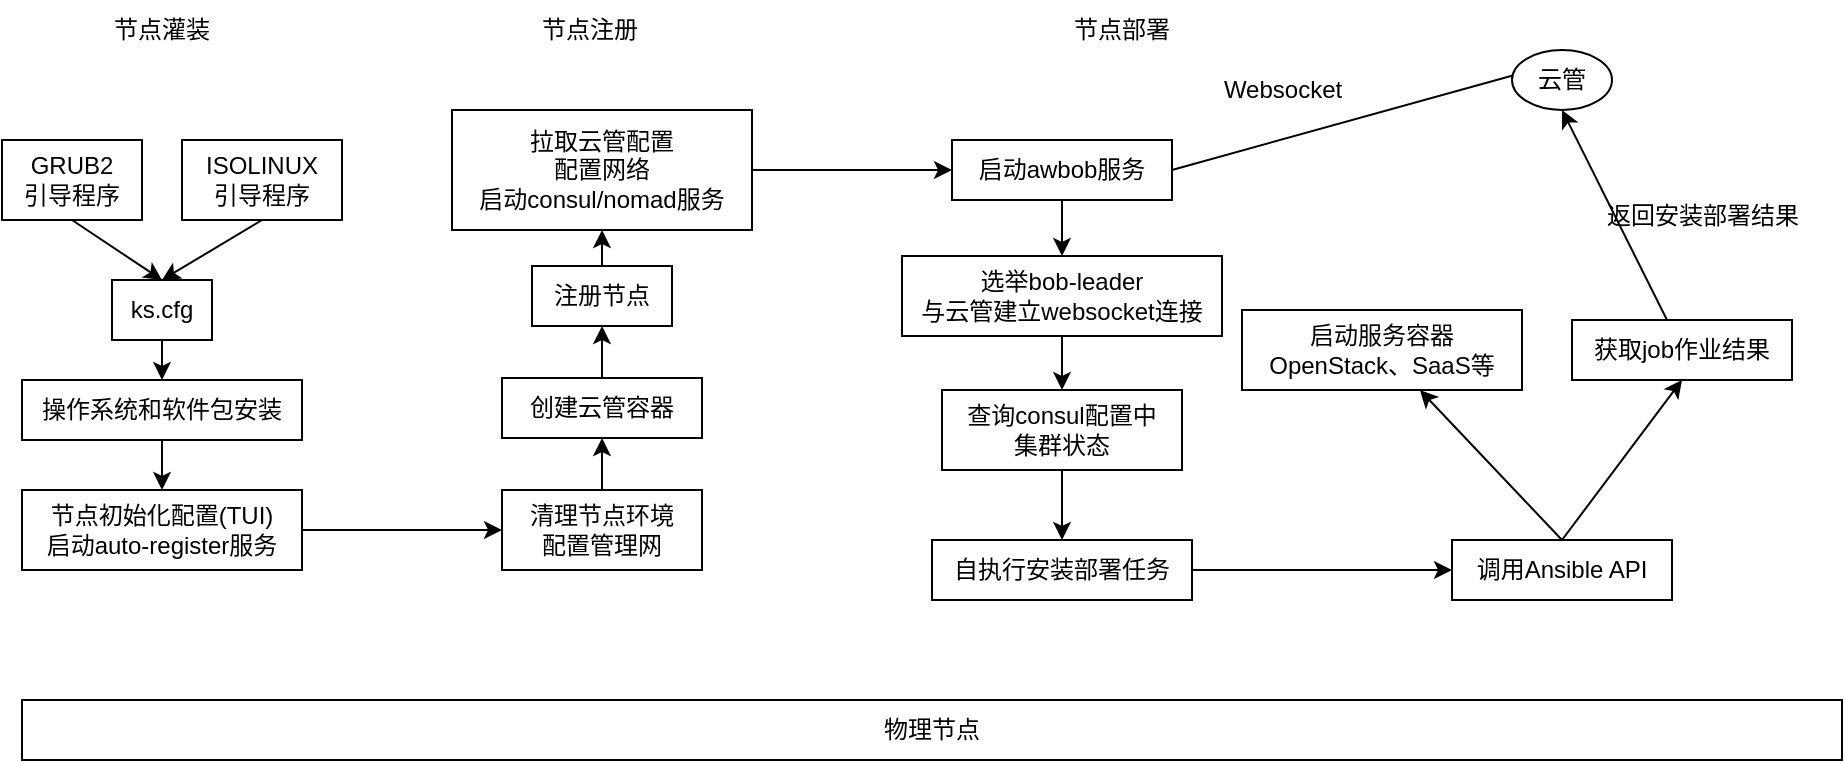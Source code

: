 <mxfile version="20.6.0" type="github">
  <diagram id="EwqAiMexF-4UJ-KyfhAE" name="第 1 页">
    <mxGraphModel dx="2062" dy="1146" grid="1" gridSize="10" guides="1" tooltips="1" connect="1" arrows="1" fold="1" page="1" pageScale="1" pageWidth="827" pageHeight="1169" math="1" shadow="0">
      <root>
        <mxCell id="0" />
        <mxCell id="1" parent="0" />
        <mxCell id="696KmnlqjqmfP4ftW0Q--1" style="html=1;exitX=0.5;exitY=1;exitDx=0;exitDy=0;entryX=0.5;entryY=0;entryDx=0;entryDy=0;" edge="1" parent="1" source="696KmnlqjqmfP4ftW0Q--2" target="696KmnlqjqmfP4ftW0Q--6">
          <mxGeometry relative="1" as="geometry" />
        </mxCell>
        <mxCell id="696KmnlqjqmfP4ftW0Q--2" value="GRUB2&lt;br&gt;引导程序" style="rounded=0;whiteSpace=wrap;html=1;" vertex="1" parent="1">
          <mxGeometry x="120" y="200" width="70" height="40" as="geometry" />
        </mxCell>
        <mxCell id="696KmnlqjqmfP4ftW0Q--3" style="html=1;exitX=0.5;exitY=1;exitDx=0;exitDy=0;entryX=0.5;entryY=0;entryDx=0;entryDy=0;" edge="1" parent="1" source="696KmnlqjqmfP4ftW0Q--4" target="696KmnlqjqmfP4ftW0Q--6">
          <mxGeometry relative="1" as="geometry">
            <mxPoint x="200" y="290" as="targetPoint" />
          </mxGeometry>
        </mxCell>
        <mxCell id="696KmnlqjqmfP4ftW0Q--4" value="ISOLINUX&lt;br&gt;引导程序" style="rounded=0;whiteSpace=wrap;html=1;" vertex="1" parent="1">
          <mxGeometry x="210" y="200" width="80" height="40" as="geometry" />
        </mxCell>
        <mxCell id="696KmnlqjqmfP4ftW0Q--5" value="" style="edgeStyle=none;html=1;" edge="1" parent="1" source="696KmnlqjqmfP4ftW0Q--6" target="696KmnlqjqmfP4ftW0Q--8">
          <mxGeometry relative="1" as="geometry" />
        </mxCell>
        <mxCell id="696KmnlqjqmfP4ftW0Q--6" value="ks.cfg" style="rounded=0;whiteSpace=wrap;html=1;" vertex="1" parent="1">
          <mxGeometry x="175" y="270" width="50" height="30" as="geometry" />
        </mxCell>
        <mxCell id="696KmnlqjqmfP4ftW0Q--7" value="" style="edgeStyle=none;html=1;" edge="1" parent="1" source="696KmnlqjqmfP4ftW0Q--8" target="696KmnlqjqmfP4ftW0Q--10">
          <mxGeometry relative="1" as="geometry" />
        </mxCell>
        <mxCell id="696KmnlqjqmfP4ftW0Q--8" value="操作系统和软件包安装" style="rounded=0;whiteSpace=wrap;html=1;" vertex="1" parent="1">
          <mxGeometry x="130" y="320" width="140" height="30" as="geometry" />
        </mxCell>
        <mxCell id="696KmnlqjqmfP4ftW0Q--9" value="" style="edgeStyle=none;html=1;" edge="1" parent="1" source="696KmnlqjqmfP4ftW0Q--10" target="696KmnlqjqmfP4ftW0Q--13">
          <mxGeometry relative="1" as="geometry" />
        </mxCell>
        <mxCell id="696KmnlqjqmfP4ftW0Q--10" value="节点初始化配置(TUI)&lt;br&gt;启动auto-register服务" style="rounded=0;whiteSpace=wrap;html=1;" vertex="1" parent="1">
          <mxGeometry x="130" y="375" width="140" height="40" as="geometry" />
        </mxCell>
        <mxCell id="696KmnlqjqmfP4ftW0Q--11" value="节点灌装" style="text;html=1;strokeColor=none;fillColor=none;align=center;verticalAlign=middle;whiteSpace=wrap;rounded=0;" vertex="1" parent="1">
          <mxGeometry x="165" y="130" width="70" height="30" as="geometry" />
        </mxCell>
        <mxCell id="696KmnlqjqmfP4ftW0Q--12" value="" style="edgeStyle=none;html=1;" edge="1" parent="1" source="696KmnlqjqmfP4ftW0Q--13" target="696KmnlqjqmfP4ftW0Q--15">
          <mxGeometry relative="1" as="geometry" />
        </mxCell>
        <mxCell id="696KmnlqjqmfP4ftW0Q--13" value="清理节点环境&lt;br&gt;配置管理网" style="rounded=0;whiteSpace=wrap;html=1;" vertex="1" parent="1">
          <mxGeometry x="370" y="375" width="100" height="40" as="geometry" />
        </mxCell>
        <mxCell id="696KmnlqjqmfP4ftW0Q--14" value="" style="edgeStyle=none;html=1;" edge="1" parent="1" source="696KmnlqjqmfP4ftW0Q--15" target="696KmnlqjqmfP4ftW0Q--17">
          <mxGeometry relative="1" as="geometry" />
        </mxCell>
        <mxCell id="696KmnlqjqmfP4ftW0Q--15" value="创建云管容器" style="rounded=0;whiteSpace=wrap;html=1;" vertex="1" parent="1">
          <mxGeometry x="370" y="319" width="100" height="30" as="geometry" />
        </mxCell>
        <mxCell id="696KmnlqjqmfP4ftW0Q--16" value="" style="edgeStyle=none;html=1;" edge="1" parent="1" source="696KmnlqjqmfP4ftW0Q--17" target="696KmnlqjqmfP4ftW0Q--19">
          <mxGeometry relative="1" as="geometry" />
        </mxCell>
        <mxCell id="696KmnlqjqmfP4ftW0Q--17" value="注册节点" style="rounded=0;whiteSpace=wrap;html=1;" vertex="1" parent="1">
          <mxGeometry x="385" y="263" width="70" height="30" as="geometry" />
        </mxCell>
        <mxCell id="696KmnlqjqmfP4ftW0Q--18" value="" style="edgeStyle=none;html=1;" edge="1" parent="1" source="696KmnlqjqmfP4ftW0Q--19" target="696KmnlqjqmfP4ftW0Q--22">
          <mxGeometry relative="1" as="geometry" />
        </mxCell>
        <mxCell id="696KmnlqjqmfP4ftW0Q--19" value="拉取云管配置&lt;br&gt;配置网络&lt;br&gt;启动consul/nomad服务" style="rounded=0;whiteSpace=wrap;html=1;" vertex="1" parent="1">
          <mxGeometry x="345" y="185" width="150" height="60" as="geometry" />
        </mxCell>
        <mxCell id="696KmnlqjqmfP4ftW0Q--20" value="节点注册" style="text;html=1;strokeColor=none;fillColor=none;align=center;verticalAlign=middle;whiteSpace=wrap;rounded=0;" vertex="1" parent="1">
          <mxGeometry x="379" y="130" width="70" height="30" as="geometry" />
        </mxCell>
        <mxCell id="696KmnlqjqmfP4ftW0Q--21" value="" style="edgeStyle=none;html=1;" edge="1" parent="1" source="696KmnlqjqmfP4ftW0Q--22" target="696KmnlqjqmfP4ftW0Q--25">
          <mxGeometry relative="1" as="geometry" />
        </mxCell>
        <mxCell id="696KmnlqjqmfP4ftW0Q--22" value="启动awbob服务" style="rounded=0;whiteSpace=wrap;html=1;" vertex="1" parent="1">
          <mxGeometry x="595" y="200" width="110" height="30" as="geometry" />
        </mxCell>
        <mxCell id="696KmnlqjqmfP4ftW0Q--23" value="节点部署" style="text;html=1;strokeColor=none;fillColor=none;align=center;verticalAlign=middle;whiteSpace=wrap;rounded=0;" vertex="1" parent="1">
          <mxGeometry x="645" y="130" width="70" height="30" as="geometry" />
        </mxCell>
        <mxCell id="696KmnlqjqmfP4ftW0Q--24" value="" style="edgeStyle=none;html=1;" edge="1" parent="1" source="696KmnlqjqmfP4ftW0Q--25" target="696KmnlqjqmfP4ftW0Q--27">
          <mxGeometry relative="1" as="geometry" />
        </mxCell>
        <mxCell id="696KmnlqjqmfP4ftW0Q--25" value="选举bob-leader&lt;br&gt;与云管建立websocket连接" style="rounded=0;whiteSpace=wrap;html=1;" vertex="1" parent="1">
          <mxGeometry x="570" y="258" width="160" height="40" as="geometry" />
        </mxCell>
        <mxCell id="696KmnlqjqmfP4ftW0Q--26" value="" style="edgeStyle=none;html=1;" edge="1" parent="1" source="696KmnlqjqmfP4ftW0Q--27" target="696KmnlqjqmfP4ftW0Q--29">
          <mxGeometry relative="1" as="geometry" />
        </mxCell>
        <mxCell id="696KmnlqjqmfP4ftW0Q--27" value="查询consul配置中&lt;br&gt;集群状态" style="rounded=0;whiteSpace=wrap;html=1;" vertex="1" parent="1">
          <mxGeometry x="590" y="325" width="120" height="40" as="geometry" />
        </mxCell>
        <mxCell id="696KmnlqjqmfP4ftW0Q--28" value="" style="edgeStyle=none;html=1;" edge="1" parent="1" source="696KmnlqjqmfP4ftW0Q--29" target="696KmnlqjqmfP4ftW0Q--32">
          <mxGeometry relative="1" as="geometry" />
        </mxCell>
        <mxCell id="696KmnlqjqmfP4ftW0Q--29" value="自执行安装部署任务" style="rounded=0;whiteSpace=wrap;html=1;" vertex="1" parent="1">
          <mxGeometry x="585" y="400" width="130" height="30" as="geometry" />
        </mxCell>
        <mxCell id="696KmnlqjqmfP4ftW0Q--30" value="" style="edgeStyle=none;html=1;exitX=0.5;exitY=0;exitDx=0;exitDy=0;" edge="1" parent="1" source="696KmnlqjqmfP4ftW0Q--32" target="696KmnlqjqmfP4ftW0Q--33">
          <mxGeometry relative="1" as="geometry" />
        </mxCell>
        <mxCell id="696KmnlqjqmfP4ftW0Q--31" style="edgeStyle=none;html=1;entryX=0.5;entryY=1;entryDx=0;entryDy=0;exitX=0.5;exitY=0;exitDx=0;exitDy=0;" edge="1" parent="1" source="696KmnlqjqmfP4ftW0Q--32" target="696KmnlqjqmfP4ftW0Q--35">
          <mxGeometry relative="1" as="geometry" />
        </mxCell>
        <mxCell id="696KmnlqjqmfP4ftW0Q--32" value="调用Ansible API" style="rounded=0;whiteSpace=wrap;html=1;" vertex="1" parent="1">
          <mxGeometry x="845" y="400" width="110" height="30" as="geometry" />
        </mxCell>
        <mxCell id="696KmnlqjqmfP4ftW0Q--33" value="启动服务容器&lt;br&gt;OpenStack、SaaS等" style="rounded=0;whiteSpace=wrap;html=1;" vertex="1" parent="1">
          <mxGeometry x="740" y="285" width="140" height="40" as="geometry" />
        </mxCell>
        <mxCell id="696KmnlqjqmfP4ftW0Q--34" style="edgeStyle=none;html=1;entryX=0.5;entryY=1;entryDx=0;entryDy=0;" edge="1" parent="1" source="696KmnlqjqmfP4ftW0Q--35" target="696KmnlqjqmfP4ftW0Q--36">
          <mxGeometry relative="1" as="geometry" />
        </mxCell>
        <mxCell id="696KmnlqjqmfP4ftW0Q--35" value="获取job作业结果" style="rounded=0;whiteSpace=wrap;html=1;" vertex="1" parent="1">
          <mxGeometry x="905" y="290" width="110" height="30" as="geometry" />
        </mxCell>
        <mxCell id="696KmnlqjqmfP4ftW0Q--36" value="云管" style="ellipse;whiteSpace=wrap;html=1;" vertex="1" parent="1">
          <mxGeometry x="875" y="155" width="50" height="30" as="geometry" />
        </mxCell>
        <mxCell id="696KmnlqjqmfP4ftW0Q--37" value="" style="endArrow=none;html=1;entryX=0.008;entryY=0.425;entryDx=0;entryDy=0;entryPerimeter=0;exitX=1;exitY=0.5;exitDx=0;exitDy=0;" edge="1" parent="1" source="696KmnlqjqmfP4ftW0Q--22" target="696KmnlqjqmfP4ftW0Q--36">
          <mxGeometry width="50" height="50" relative="1" as="geometry">
            <mxPoint x="760" y="220" as="sourcePoint" />
            <mxPoint x="810" y="170" as="targetPoint" />
          </mxGeometry>
        </mxCell>
        <mxCell id="696KmnlqjqmfP4ftW0Q--38" value="Websocket" style="text;html=1;align=center;verticalAlign=middle;resizable=0;points=[];autosize=1;strokeColor=none;fillColor=none;" vertex="1" parent="1">
          <mxGeometry x="720" y="160" width="80" height="30" as="geometry" />
        </mxCell>
        <mxCell id="696KmnlqjqmfP4ftW0Q--39" value="返回安装部署结果" style="text;html=1;align=center;verticalAlign=middle;resizable=0;points=[];autosize=1;strokeColor=none;fillColor=none;" vertex="1" parent="1">
          <mxGeometry x="910" y="223" width="120" height="30" as="geometry" />
        </mxCell>
        <mxCell id="696KmnlqjqmfP4ftW0Q--40" value="物理节点" style="rounded=0;whiteSpace=wrap;html=1;" vertex="1" parent="1">
          <mxGeometry x="130" y="480" width="910" height="30" as="geometry" />
        </mxCell>
      </root>
    </mxGraphModel>
  </diagram>
</mxfile>
